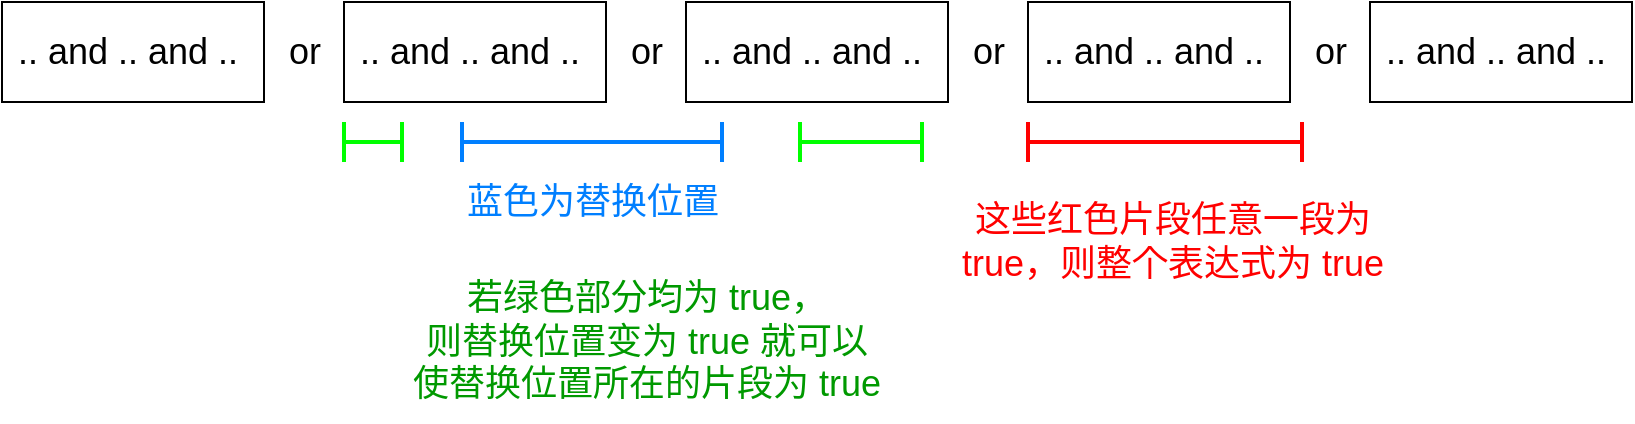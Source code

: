 <mxfile version="24.0.7" type="github">
  <diagram name="第 1 页" id="iLB-BzWx5xLywFsxun2u">
    <mxGraphModel dx="918" dy="588" grid="1" gridSize="10" guides="1" tooltips="1" connect="1" arrows="1" fold="1" page="1" pageScale="1" pageWidth="827" pageHeight="1169" math="0" shadow="0">
      <root>
        <mxCell id="0" />
        <mxCell id="1" parent="0" />
        <mxCell id="IAbSb5MFlKBm1oMEcxSf-2" value="&lt;font style=&quot;font-size: 18px;&quot;&gt;.. and .. and ..&amp;nbsp;&lt;/font&gt;" style="rounded=0;whiteSpace=wrap;html=1;" vertex="1" parent="1">
          <mxGeometry x="171" y="200" width="131" height="50" as="geometry" />
        </mxCell>
        <mxCell id="IAbSb5MFlKBm1oMEcxSf-4" value="&lt;font style=&quot;font-size: 18px;&quot;&gt;or&lt;/font&gt;" style="text;html=1;align=center;verticalAlign=middle;resizable=0;points=[];autosize=1;strokeColor=none;fillColor=none;" vertex="1" parent="1">
          <mxGeometry x="131" y="205" width="40" height="40" as="geometry" />
        </mxCell>
        <mxCell id="IAbSb5MFlKBm1oMEcxSf-5" value="&lt;font style=&quot;font-size: 18px;&quot;&gt;or&lt;/font&gt;" style="text;html=1;align=center;verticalAlign=middle;resizable=0;points=[];autosize=1;strokeColor=none;fillColor=none;" vertex="1" parent="1">
          <mxGeometry x="302" y="205" width="40" height="40" as="geometry" />
        </mxCell>
        <mxCell id="IAbSb5MFlKBm1oMEcxSf-6" value="&lt;font style=&quot;font-size: 18px;&quot;&gt;.. and .. and ..&amp;nbsp;&lt;/font&gt;" style="rounded=0;whiteSpace=wrap;html=1;" vertex="1" parent="1">
          <mxGeometry x="513" y="200" width="131" height="50" as="geometry" />
        </mxCell>
        <mxCell id="IAbSb5MFlKBm1oMEcxSf-7" value="&lt;font style=&quot;font-size: 18px;&quot;&gt;or&lt;/font&gt;" style="text;html=1;align=center;verticalAlign=middle;resizable=0;points=[];autosize=1;strokeColor=none;fillColor=none;" vertex="1" parent="1">
          <mxGeometry x="473" y="205" width="40" height="40" as="geometry" />
        </mxCell>
        <mxCell id="IAbSb5MFlKBm1oMEcxSf-8" value="&lt;font style=&quot;font-size: 18px;&quot;&gt;.. and .. and ..&amp;nbsp;&lt;/font&gt;" style="rounded=0;whiteSpace=wrap;html=1;" vertex="1" parent="1">
          <mxGeometry x="342" y="200" width="131" height="50" as="geometry" />
        </mxCell>
        <mxCell id="IAbSb5MFlKBm1oMEcxSf-10" value="&lt;font style=&quot;font-size: 18px;&quot;&gt;.. and .. and ..&amp;nbsp;&lt;/font&gt;" style="rounded=0;whiteSpace=wrap;html=1;" vertex="1" parent="1">
          <mxGeometry y="200" width="131" height="50" as="geometry" />
        </mxCell>
        <mxCell id="IAbSb5MFlKBm1oMEcxSf-11" value="&lt;font style=&quot;font-size: 18px;&quot;&gt;.. and .. and ..&amp;nbsp;&lt;/font&gt;" style="rounded=0;whiteSpace=wrap;html=1;" vertex="1" parent="1">
          <mxGeometry x="684" y="200" width="131" height="50" as="geometry" />
        </mxCell>
        <mxCell id="IAbSb5MFlKBm1oMEcxSf-12" value="&lt;font style=&quot;font-size: 18px;&quot;&gt;or&lt;/font&gt;" style="text;html=1;align=center;verticalAlign=middle;resizable=0;points=[];autosize=1;strokeColor=none;fillColor=none;" vertex="1" parent="1">
          <mxGeometry x="644" y="205" width="40" height="40" as="geometry" />
        </mxCell>
        <mxCell id="IAbSb5MFlKBm1oMEcxSf-14" value="&lt;font color=&quot;#007fff&quot; style=&quot;font-size: 18px;&quot;&gt;蓝色为替换位置&lt;/font&gt;" style="text;html=1;align=center;verticalAlign=middle;resizable=0;points=[];autosize=1;strokeColor=none;fillColor=none;" vertex="1" parent="1">
          <mxGeometry x="220" y="280" width="150" height="40" as="geometry" />
        </mxCell>
        <mxCell id="IAbSb5MFlKBm1oMEcxSf-16" value="&lt;font color=&quot;#ff0000&quot;&gt;&lt;span style=&quot;font-size: 18px;&quot;&gt;这些红色片段任意一段&lt;/span&gt;&lt;span style=&quot;font-size: 18px; background-color: initial;&quot;&gt;为&lt;/span&gt;&lt;/font&gt;&lt;div&gt;&lt;font color=&quot;#ff0000&quot;&gt;&lt;span style=&quot;font-size: 18px; background-color: initial;&quot;&gt;true，&lt;/span&gt;&lt;span style=&quot;background-color: initial; font-size: 18px;&quot;&gt;则整个表达式为 true&lt;/span&gt;&lt;/font&gt;&lt;/div&gt;" style="text;html=1;align=center;verticalAlign=middle;resizable=0;points=[];autosize=1;strokeColor=none;fillColor=none;" vertex="1" parent="1">
          <mxGeometry x="470" y="290" width="230" height="60" as="geometry" />
        </mxCell>
        <mxCell id="IAbSb5MFlKBm1oMEcxSf-17" value="" style="shape=crossbar;whiteSpace=wrap;html=1;rounded=1;strokeWidth=2;strokeColor=#FF0000;" vertex="1" parent="1">
          <mxGeometry x="513" y="260" width="137" height="20" as="geometry" />
        </mxCell>
        <mxCell id="IAbSb5MFlKBm1oMEcxSf-18" value="" style="shape=crossbar;whiteSpace=wrap;html=1;rounded=1;strokeWidth=2;strokeColor=#007FFF;" vertex="1" parent="1">
          <mxGeometry x="230" y="260" width="130" height="20" as="geometry" />
        </mxCell>
        <mxCell id="IAbSb5MFlKBm1oMEcxSf-21" value="" style="shape=crossbar;whiteSpace=wrap;html=1;rounded=1;strokeWidth=2;strokeColor=#00FF00;" vertex="1" parent="1">
          <mxGeometry x="171" y="260" width="29" height="20" as="geometry" />
        </mxCell>
        <mxCell id="IAbSb5MFlKBm1oMEcxSf-22" value="" style="shape=crossbar;whiteSpace=wrap;html=1;rounded=1;strokeWidth=2;strokeColor=#00FF00;" vertex="1" parent="1">
          <mxGeometry x="399" y="260" width="61" height="20" as="geometry" />
        </mxCell>
        <mxCell id="IAbSb5MFlKBm1oMEcxSf-23" value="&lt;font color=&quot;#009900&quot; style=&quot;font-size: 18px;&quot;&gt;若绿色部分均为 true，&lt;/font&gt;&lt;div&gt;&lt;font color=&quot;#009900&quot; style=&quot;font-size: 18px;&quot;&gt;则替换位置变为 true 就可以&lt;/font&gt;&lt;/div&gt;&lt;div&gt;&lt;font color=&quot;#009900&quot; style=&quot;font-size: 18px;&quot;&gt;使替换位置所在的片段为 true&lt;/font&gt;&lt;/div&gt;" style="text;html=1;align=center;verticalAlign=middle;resizable=0;points=[];autosize=1;strokeColor=none;fillColor=none;" vertex="1" parent="1">
          <mxGeometry x="192" y="330" width="260" height="80" as="geometry" />
        </mxCell>
      </root>
    </mxGraphModel>
  </diagram>
</mxfile>
